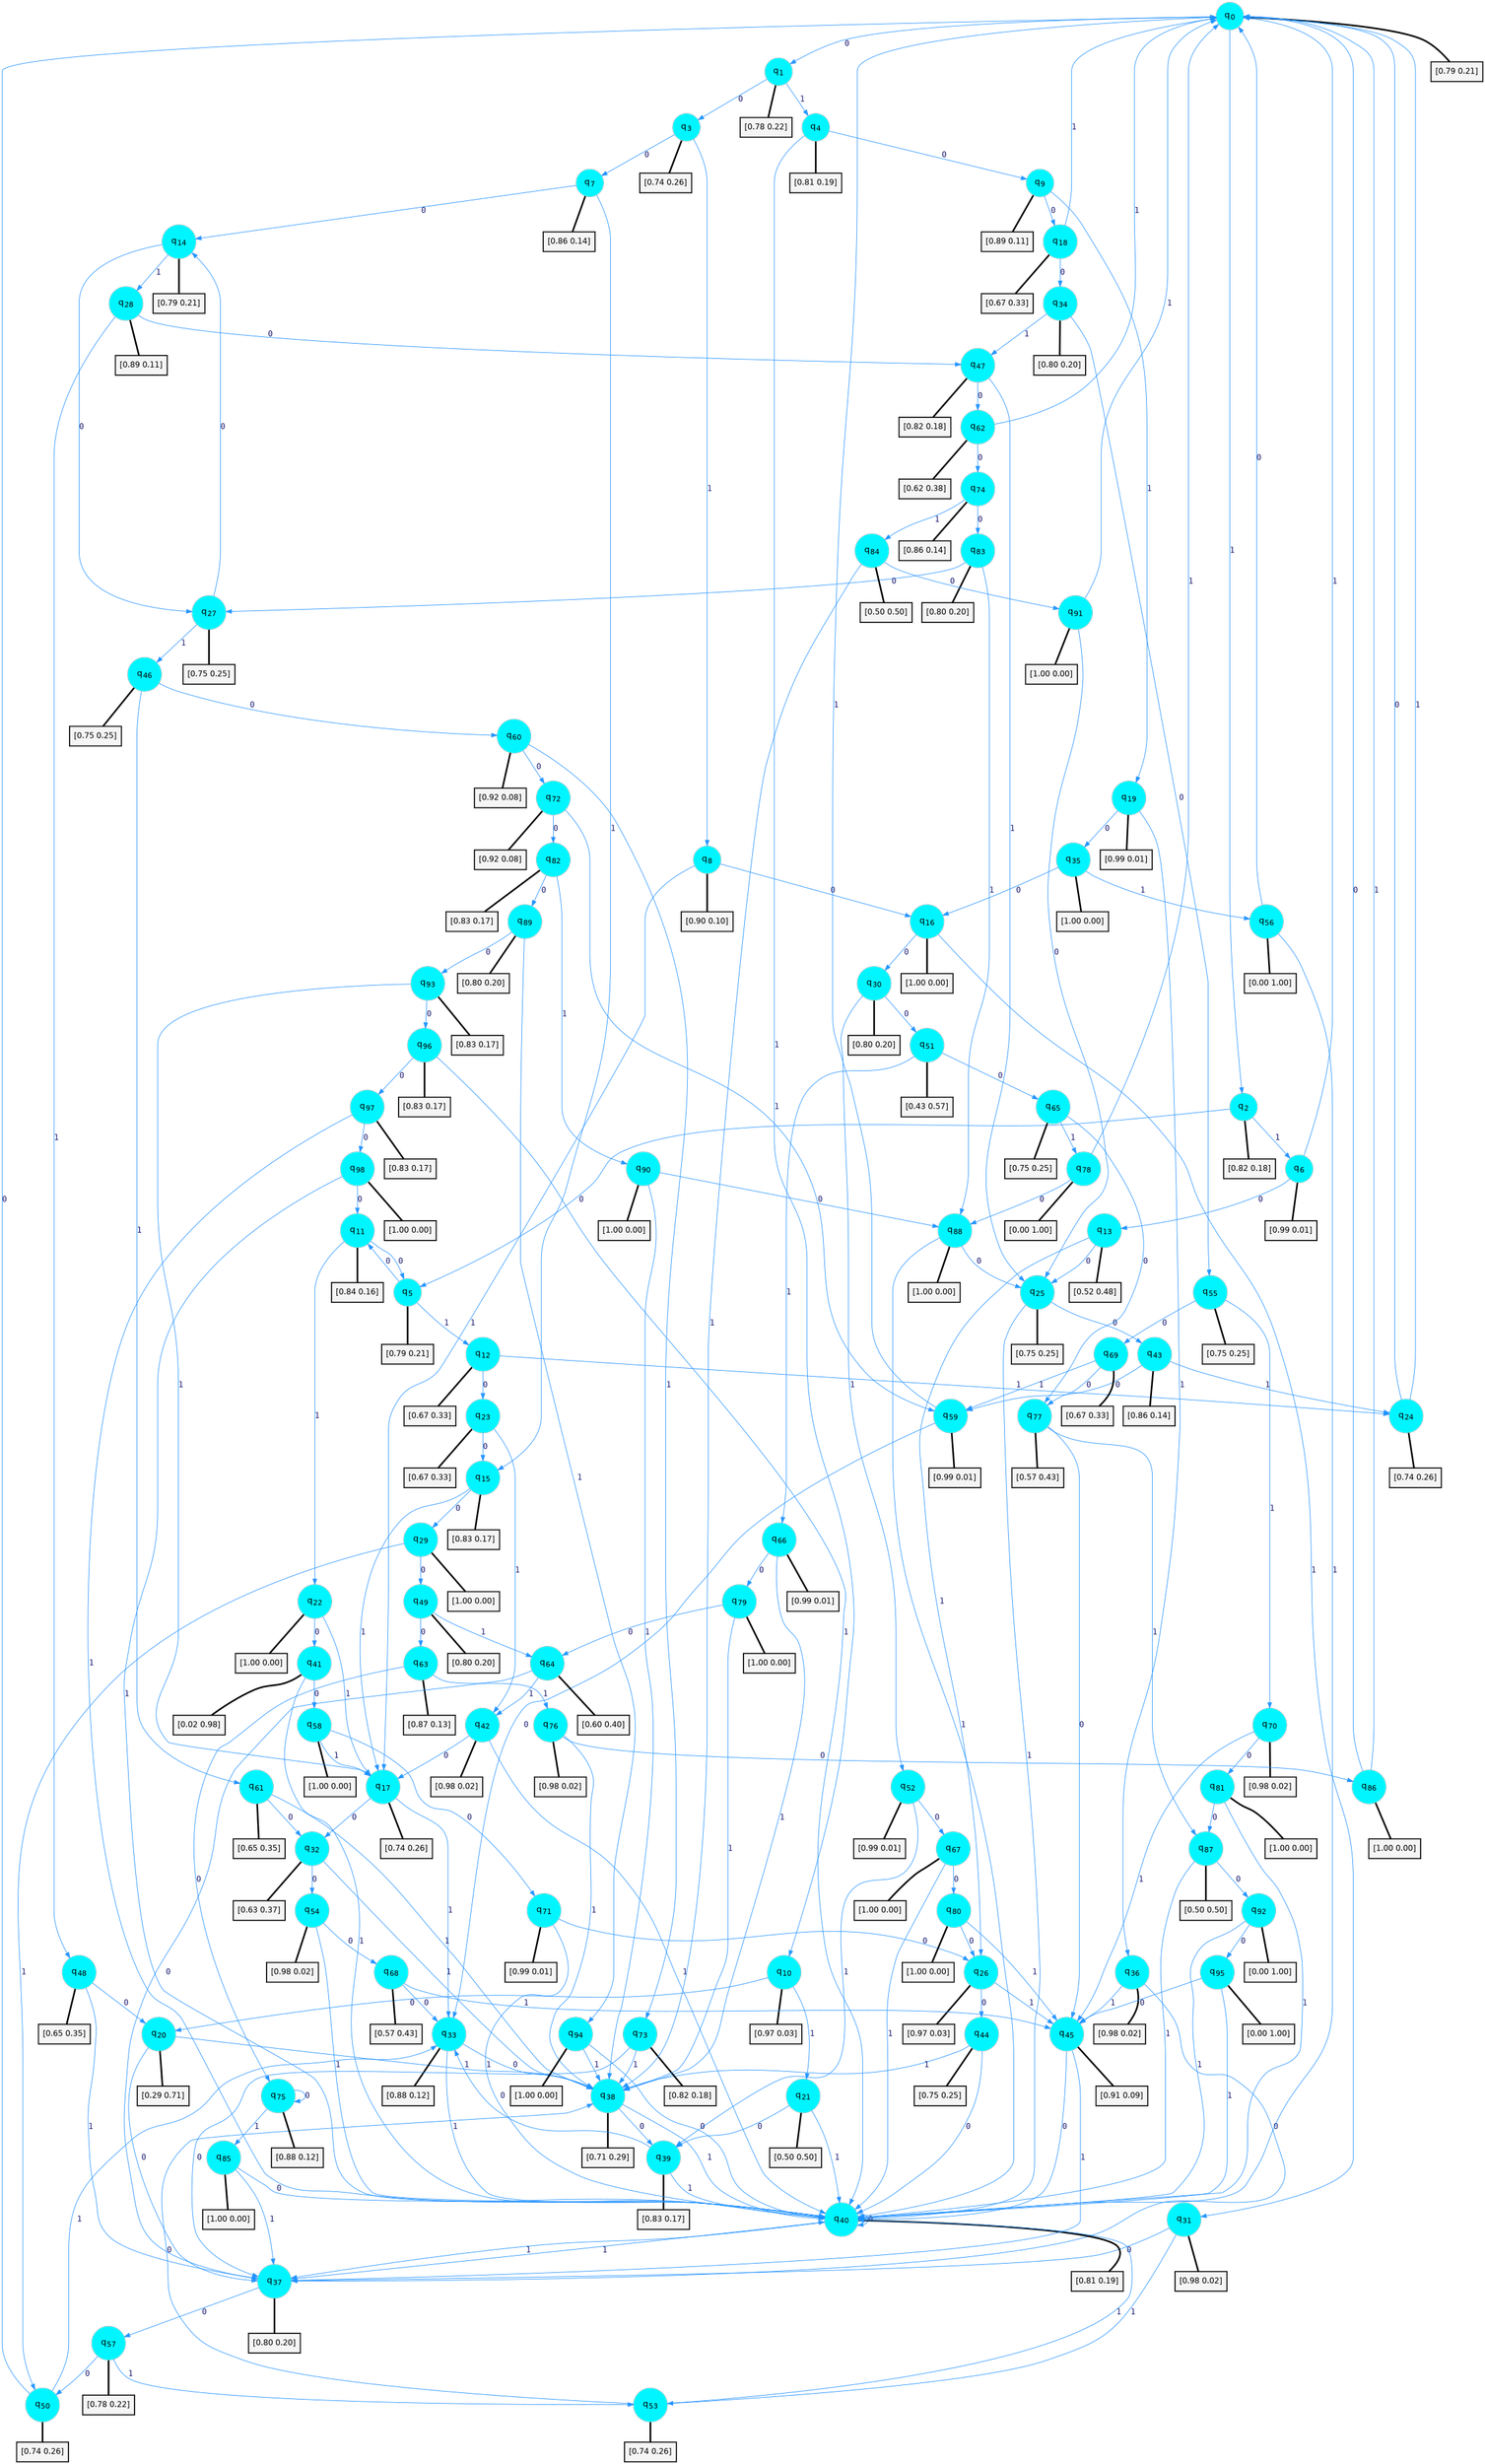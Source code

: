 digraph G {
graph [
bgcolor=transparent, dpi=300, rankdir=TD, size="40,25"];
node [
color=gray, fillcolor=turquoise1, fontcolor=black, fontname=Helvetica, fontsize=16, fontweight=bold, shape=circle, style=filled];
edge [
arrowsize=1, color=dodgerblue1, fontcolor=midnightblue, fontname=courier, fontweight=bold, penwidth=1, style=solid, weight=20];
0[label=<q<SUB>0</SUB>>];
1[label=<q<SUB>1</SUB>>];
2[label=<q<SUB>2</SUB>>];
3[label=<q<SUB>3</SUB>>];
4[label=<q<SUB>4</SUB>>];
5[label=<q<SUB>5</SUB>>];
6[label=<q<SUB>6</SUB>>];
7[label=<q<SUB>7</SUB>>];
8[label=<q<SUB>8</SUB>>];
9[label=<q<SUB>9</SUB>>];
10[label=<q<SUB>10</SUB>>];
11[label=<q<SUB>11</SUB>>];
12[label=<q<SUB>12</SUB>>];
13[label=<q<SUB>13</SUB>>];
14[label=<q<SUB>14</SUB>>];
15[label=<q<SUB>15</SUB>>];
16[label=<q<SUB>16</SUB>>];
17[label=<q<SUB>17</SUB>>];
18[label=<q<SUB>18</SUB>>];
19[label=<q<SUB>19</SUB>>];
20[label=<q<SUB>20</SUB>>];
21[label=<q<SUB>21</SUB>>];
22[label=<q<SUB>22</SUB>>];
23[label=<q<SUB>23</SUB>>];
24[label=<q<SUB>24</SUB>>];
25[label=<q<SUB>25</SUB>>];
26[label=<q<SUB>26</SUB>>];
27[label=<q<SUB>27</SUB>>];
28[label=<q<SUB>28</SUB>>];
29[label=<q<SUB>29</SUB>>];
30[label=<q<SUB>30</SUB>>];
31[label=<q<SUB>31</SUB>>];
32[label=<q<SUB>32</SUB>>];
33[label=<q<SUB>33</SUB>>];
34[label=<q<SUB>34</SUB>>];
35[label=<q<SUB>35</SUB>>];
36[label=<q<SUB>36</SUB>>];
37[label=<q<SUB>37</SUB>>];
38[label=<q<SUB>38</SUB>>];
39[label=<q<SUB>39</SUB>>];
40[label=<q<SUB>40</SUB>>];
41[label=<q<SUB>41</SUB>>];
42[label=<q<SUB>42</SUB>>];
43[label=<q<SUB>43</SUB>>];
44[label=<q<SUB>44</SUB>>];
45[label=<q<SUB>45</SUB>>];
46[label=<q<SUB>46</SUB>>];
47[label=<q<SUB>47</SUB>>];
48[label=<q<SUB>48</SUB>>];
49[label=<q<SUB>49</SUB>>];
50[label=<q<SUB>50</SUB>>];
51[label=<q<SUB>51</SUB>>];
52[label=<q<SUB>52</SUB>>];
53[label=<q<SUB>53</SUB>>];
54[label=<q<SUB>54</SUB>>];
55[label=<q<SUB>55</SUB>>];
56[label=<q<SUB>56</SUB>>];
57[label=<q<SUB>57</SUB>>];
58[label=<q<SUB>58</SUB>>];
59[label=<q<SUB>59</SUB>>];
60[label=<q<SUB>60</SUB>>];
61[label=<q<SUB>61</SUB>>];
62[label=<q<SUB>62</SUB>>];
63[label=<q<SUB>63</SUB>>];
64[label=<q<SUB>64</SUB>>];
65[label=<q<SUB>65</SUB>>];
66[label=<q<SUB>66</SUB>>];
67[label=<q<SUB>67</SUB>>];
68[label=<q<SUB>68</SUB>>];
69[label=<q<SUB>69</SUB>>];
70[label=<q<SUB>70</SUB>>];
71[label=<q<SUB>71</SUB>>];
72[label=<q<SUB>72</SUB>>];
73[label=<q<SUB>73</SUB>>];
74[label=<q<SUB>74</SUB>>];
75[label=<q<SUB>75</SUB>>];
76[label=<q<SUB>76</SUB>>];
77[label=<q<SUB>77</SUB>>];
78[label=<q<SUB>78</SUB>>];
79[label=<q<SUB>79</SUB>>];
80[label=<q<SUB>80</SUB>>];
81[label=<q<SUB>81</SUB>>];
82[label=<q<SUB>82</SUB>>];
83[label=<q<SUB>83</SUB>>];
84[label=<q<SUB>84</SUB>>];
85[label=<q<SUB>85</SUB>>];
86[label=<q<SUB>86</SUB>>];
87[label=<q<SUB>87</SUB>>];
88[label=<q<SUB>88</SUB>>];
89[label=<q<SUB>89</SUB>>];
90[label=<q<SUB>90</SUB>>];
91[label=<q<SUB>91</SUB>>];
92[label=<q<SUB>92</SUB>>];
93[label=<q<SUB>93</SUB>>];
94[label=<q<SUB>94</SUB>>];
95[label=<q<SUB>95</SUB>>];
96[label=<q<SUB>96</SUB>>];
97[label=<q<SUB>97</SUB>>];
98[label=<q<SUB>98</SUB>>];
99[label="[0.79 0.21]", shape=box,fontcolor=black, fontname=Helvetica, fontsize=14, penwidth=2, fillcolor=whitesmoke,color=black];
100[label="[0.78 0.22]", shape=box,fontcolor=black, fontname=Helvetica, fontsize=14, penwidth=2, fillcolor=whitesmoke,color=black];
101[label="[0.82 0.18]", shape=box,fontcolor=black, fontname=Helvetica, fontsize=14, penwidth=2, fillcolor=whitesmoke,color=black];
102[label="[0.74 0.26]", shape=box,fontcolor=black, fontname=Helvetica, fontsize=14, penwidth=2, fillcolor=whitesmoke,color=black];
103[label="[0.81 0.19]", shape=box,fontcolor=black, fontname=Helvetica, fontsize=14, penwidth=2, fillcolor=whitesmoke,color=black];
104[label="[0.79 0.21]", shape=box,fontcolor=black, fontname=Helvetica, fontsize=14, penwidth=2, fillcolor=whitesmoke,color=black];
105[label="[0.99 0.01]", shape=box,fontcolor=black, fontname=Helvetica, fontsize=14, penwidth=2, fillcolor=whitesmoke,color=black];
106[label="[0.86 0.14]", shape=box,fontcolor=black, fontname=Helvetica, fontsize=14, penwidth=2, fillcolor=whitesmoke,color=black];
107[label="[0.90 0.10]", shape=box,fontcolor=black, fontname=Helvetica, fontsize=14, penwidth=2, fillcolor=whitesmoke,color=black];
108[label="[0.89 0.11]", shape=box,fontcolor=black, fontname=Helvetica, fontsize=14, penwidth=2, fillcolor=whitesmoke,color=black];
109[label="[0.97 0.03]", shape=box,fontcolor=black, fontname=Helvetica, fontsize=14, penwidth=2, fillcolor=whitesmoke,color=black];
110[label="[0.84 0.16]", shape=box,fontcolor=black, fontname=Helvetica, fontsize=14, penwidth=2, fillcolor=whitesmoke,color=black];
111[label="[0.67 0.33]", shape=box,fontcolor=black, fontname=Helvetica, fontsize=14, penwidth=2, fillcolor=whitesmoke,color=black];
112[label="[0.52 0.48]", shape=box,fontcolor=black, fontname=Helvetica, fontsize=14, penwidth=2, fillcolor=whitesmoke,color=black];
113[label="[0.79 0.21]", shape=box,fontcolor=black, fontname=Helvetica, fontsize=14, penwidth=2, fillcolor=whitesmoke,color=black];
114[label="[0.83 0.17]", shape=box,fontcolor=black, fontname=Helvetica, fontsize=14, penwidth=2, fillcolor=whitesmoke,color=black];
115[label="[1.00 0.00]", shape=box,fontcolor=black, fontname=Helvetica, fontsize=14, penwidth=2, fillcolor=whitesmoke,color=black];
116[label="[0.74 0.26]", shape=box,fontcolor=black, fontname=Helvetica, fontsize=14, penwidth=2, fillcolor=whitesmoke,color=black];
117[label="[0.67 0.33]", shape=box,fontcolor=black, fontname=Helvetica, fontsize=14, penwidth=2, fillcolor=whitesmoke,color=black];
118[label="[0.99 0.01]", shape=box,fontcolor=black, fontname=Helvetica, fontsize=14, penwidth=2, fillcolor=whitesmoke,color=black];
119[label="[0.29 0.71]", shape=box,fontcolor=black, fontname=Helvetica, fontsize=14, penwidth=2, fillcolor=whitesmoke,color=black];
120[label="[0.50 0.50]", shape=box,fontcolor=black, fontname=Helvetica, fontsize=14, penwidth=2, fillcolor=whitesmoke,color=black];
121[label="[1.00 0.00]", shape=box,fontcolor=black, fontname=Helvetica, fontsize=14, penwidth=2, fillcolor=whitesmoke,color=black];
122[label="[0.67 0.33]", shape=box,fontcolor=black, fontname=Helvetica, fontsize=14, penwidth=2, fillcolor=whitesmoke,color=black];
123[label="[0.74 0.26]", shape=box,fontcolor=black, fontname=Helvetica, fontsize=14, penwidth=2, fillcolor=whitesmoke,color=black];
124[label="[0.75 0.25]", shape=box,fontcolor=black, fontname=Helvetica, fontsize=14, penwidth=2, fillcolor=whitesmoke,color=black];
125[label="[0.97 0.03]", shape=box,fontcolor=black, fontname=Helvetica, fontsize=14, penwidth=2, fillcolor=whitesmoke,color=black];
126[label="[0.75 0.25]", shape=box,fontcolor=black, fontname=Helvetica, fontsize=14, penwidth=2, fillcolor=whitesmoke,color=black];
127[label="[0.89 0.11]", shape=box,fontcolor=black, fontname=Helvetica, fontsize=14, penwidth=2, fillcolor=whitesmoke,color=black];
128[label="[1.00 0.00]", shape=box,fontcolor=black, fontname=Helvetica, fontsize=14, penwidth=2, fillcolor=whitesmoke,color=black];
129[label="[0.80 0.20]", shape=box,fontcolor=black, fontname=Helvetica, fontsize=14, penwidth=2, fillcolor=whitesmoke,color=black];
130[label="[0.98 0.02]", shape=box,fontcolor=black, fontname=Helvetica, fontsize=14, penwidth=2, fillcolor=whitesmoke,color=black];
131[label="[0.63 0.37]", shape=box,fontcolor=black, fontname=Helvetica, fontsize=14, penwidth=2, fillcolor=whitesmoke,color=black];
132[label="[0.88 0.12]", shape=box,fontcolor=black, fontname=Helvetica, fontsize=14, penwidth=2, fillcolor=whitesmoke,color=black];
133[label="[0.80 0.20]", shape=box,fontcolor=black, fontname=Helvetica, fontsize=14, penwidth=2, fillcolor=whitesmoke,color=black];
134[label="[1.00 0.00]", shape=box,fontcolor=black, fontname=Helvetica, fontsize=14, penwidth=2, fillcolor=whitesmoke,color=black];
135[label="[0.98 0.02]", shape=box,fontcolor=black, fontname=Helvetica, fontsize=14, penwidth=2, fillcolor=whitesmoke,color=black];
136[label="[0.80 0.20]", shape=box,fontcolor=black, fontname=Helvetica, fontsize=14, penwidth=2, fillcolor=whitesmoke,color=black];
137[label="[0.71 0.29]", shape=box,fontcolor=black, fontname=Helvetica, fontsize=14, penwidth=2, fillcolor=whitesmoke,color=black];
138[label="[0.83 0.17]", shape=box,fontcolor=black, fontname=Helvetica, fontsize=14, penwidth=2, fillcolor=whitesmoke,color=black];
139[label="[0.81 0.19]", shape=box,fontcolor=black, fontname=Helvetica, fontsize=14, penwidth=2, fillcolor=whitesmoke,color=black];
140[label="[0.02 0.98]", shape=box,fontcolor=black, fontname=Helvetica, fontsize=14, penwidth=2, fillcolor=whitesmoke,color=black];
141[label="[0.98 0.02]", shape=box,fontcolor=black, fontname=Helvetica, fontsize=14, penwidth=2, fillcolor=whitesmoke,color=black];
142[label="[0.86 0.14]", shape=box,fontcolor=black, fontname=Helvetica, fontsize=14, penwidth=2, fillcolor=whitesmoke,color=black];
143[label="[0.75 0.25]", shape=box,fontcolor=black, fontname=Helvetica, fontsize=14, penwidth=2, fillcolor=whitesmoke,color=black];
144[label="[0.91 0.09]", shape=box,fontcolor=black, fontname=Helvetica, fontsize=14, penwidth=2, fillcolor=whitesmoke,color=black];
145[label="[0.75 0.25]", shape=box,fontcolor=black, fontname=Helvetica, fontsize=14, penwidth=2, fillcolor=whitesmoke,color=black];
146[label="[0.82 0.18]", shape=box,fontcolor=black, fontname=Helvetica, fontsize=14, penwidth=2, fillcolor=whitesmoke,color=black];
147[label="[0.65 0.35]", shape=box,fontcolor=black, fontname=Helvetica, fontsize=14, penwidth=2, fillcolor=whitesmoke,color=black];
148[label="[0.80 0.20]", shape=box,fontcolor=black, fontname=Helvetica, fontsize=14, penwidth=2, fillcolor=whitesmoke,color=black];
149[label="[0.74 0.26]", shape=box,fontcolor=black, fontname=Helvetica, fontsize=14, penwidth=2, fillcolor=whitesmoke,color=black];
150[label="[0.43 0.57]", shape=box,fontcolor=black, fontname=Helvetica, fontsize=14, penwidth=2, fillcolor=whitesmoke,color=black];
151[label="[0.99 0.01]", shape=box,fontcolor=black, fontname=Helvetica, fontsize=14, penwidth=2, fillcolor=whitesmoke,color=black];
152[label="[0.74 0.26]", shape=box,fontcolor=black, fontname=Helvetica, fontsize=14, penwidth=2, fillcolor=whitesmoke,color=black];
153[label="[0.98 0.02]", shape=box,fontcolor=black, fontname=Helvetica, fontsize=14, penwidth=2, fillcolor=whitesmoke,color=black];
154[label="[0.75 0.25]", shape=box,fontcolor=black, fontname=Helvetica, fontsize=14, penwidth=2, fillcolor=whitesmoke,color=black];
155[label="[0.00 1.00]", shape=box,fontcolor=black, fontname=Helvetica, fontsize=14, penwidth=2, fillcolor=whitesmoke,color=black];
156[label="[0.78 0.22]", shape=box,fontcolor=black, fontname=Helvetica, fontsize=14, penwidth=2, fillcolor=whitesmoke,color=black];
157[label="[1.00 0.00]", shape=box,fontcolor=black, fontname=Helvetica, fontsize=14, penwidth=2, fillcolor=whitesmoke,color=black];
158[label="[0.99 0.01]", shape=box,fontcolor=black, fontname=Helvetica, fontsize=14, penwidth=2, fillcolor=whitesmoke,color=black];
159[label="[0.92 0.08]", shape=box,fontcolor=black, fontname=Helvetica, fontsize=14, penwidth=2, fillcolor=whitesmoke,color=black];
160[label="[0.65 0.35]", shape=box,fontcolor=black, fontname=Helvetica, fontsize=14, penwidth=2, fillcolor=whitesmoke,color=black];
161[label="[0.62 0.38]", shape=box,fontcolor=black, fontname=Helvetica, fontsize=14, penwidth=2, fillcolor=whitesmoke,color=black];
162[label="[0.87 0.13]", shape=box,fontcolor=black, fontname=Helvetica, fontsize=14, penwidth=2, fillcolor=whitesmoke,color=black];
163[label="[0.60 0.40]", shape=box,fontcolor=black, fontname=Helvetica, fontsize=14, penwidth=2, fillcolor=whitesmoke,color=black];
164[label="[0.75 0.25]", shape=box,fontcolor=black, fontname=Helvetica, fontsize=14, penwidth=2, fillcolor=whitesmoke,color=black];
165[label="[0.99 0.01]", shape=box,fontcolor=black, fontname=Helvetica, fontsize=14, penwidth=2, fillcolor=whitesmoke,color=black];
166[label="[1.00 0.00]", shape=box,fontcolor=black, fontname=Helvetica, fontsize=14, penwidth=2, fillcolor=whitesmoke,color=black];
167[label="[0.57 0.43]", shape=box,fontcolor=black, fontname=Helvetica, fontsize=14, penwidth=2, fillcolor=whitesmoke,color=black];
168[label="[0.67 0.33]", shape=box,fontcolor=black, fontname=Helvetica, fontsize=14, penwidth=2, fillcolor=whitesmoke,color=black];
169[label="[0.98 0.02]", shape=box,fontcolor=black, fontname=Helvetica, fontsize=14, penwidth=2, fillcolor=whitesmoke,color=black];
170[label="[0.99 0.01]", shape=box,fontcolor=black, fontname=Helvetica, fontsize=14, penwidth=2, fillcolor=whitesmoke,color=black];
171[label="[0.92 0.08]", shape=box,fontcolor=black, fontname=Helvetica, fontsize=14, penwidth=2, fillcolor=whitesmoke,color=black];
172[label="[0.82 0.18]", shape=box,fontcolor=black, fontname=Helvetica, fontsize=14, penwidth=2, fillcolor=whitesmoke,color=black];
173[label="[0.86 0.14]", shape=box,fontcolor=black, fontname=Helvetica, fontsize=14, penwidth=2, fillcolor=whitesmoke,color=black];
174[label="[0.88 0.12]", shape=box,fontcolor=black, fontname=Helvetica, fontsize=14, penwidth=2, fillcolor=whitesmoke,color=black];
175[label="[0.98 0.02]", shape=box,fontcolor=black, fontname=Helvetica, fontsize=14, penwidth=2, fillcolor=whitesmoke,color=black];
176[label="[0.57 0.43]", shape=box,fontcolor=black, fontname=Helvetica, fontsize=14, penwidth=2, fillcolor=whitesmoke,color=black];
177[label="[0.00 1.00]", shape=box,fontcolor=black, fontname=Helvetica, fontsize=14, penwidth=2, fillcolor=whitesmoke,color=black];
178[label="[1.00 0.00]", shape=box,fontcolor=black, fontname=Helvetica, fontsize=14, penwidth=2, fillcolor=whitesmoke,color=black];
179[label="[1.00 0.00]", shape=box,fontcolor=black, fontname=Helvetica, fontsize=14, penwidth=2, fillcolor=whitesmoke,color=black];
180[label="[1.00 0.00]", shape=box,fontcolor=black, fontname=Helvetica, fontsize=14, penwidth=2, fillcolor=whitesmoke,color=black];
181[label="[0.83 0.17]", shape=box,fontcolor=black, fontname=Helvetica, fontsize=14, penwidth=2, fillcolor=whitesmoke,color=black];
182[label="[0.80 0.20]", shape=box,fontcolor=black, fontname=Helvetica, fontsize=14, penwidth=2, fillcolor=whitesmoke,color=black];
183[label="[0.50 0.50]", shape=box,fontcolor=black, fontname=Helvetica, fontsize=14, penwidth=2, fillcolor=whitesmoke,color=black];
184[label="[1.00 0.00]", shape=box,fontcolor=black, fontname=Helvetica, fontsize=14, penwidth=2, fillcolor=whitesmoke,color=black];
185[label="[1.00 0.00]", shape=box,fontcolor=black, fontname=Helvetica, fontsize=14, penwidth=2, fillcolor=whitesmoke,color=black];
186[label="[0.50 0.50]", shape=box,fontcolor=black, fontname=Helvetica, fontsize=14, penwidth=2, fillcolor=whitesmoke,color=black];
187[label="[1.00 0.00]", shape=box,fontcolor=black, fontname=Helvetica, fontsize=14, penwidth=2, fillcolor=whitesmoke,color=black];
188[label="[0.80 0.20]", shape=box,fontcolor=black, fontname=Helvetica, fontsize=14, penwidth=2, fillcolor=whitesmoke,color=black];
189[label="[1.00 0.00]", shape=box,fontcolor=black, fontname=Helvetica, fontsize=14, penwidth=2, fillcolor=whitesmoke,color=black];
190[label="[1.00 0.00]", shape=box,fontcolor=black, fontname=Helvetica, fontsize=14, penwidth=2, fillcolor=whitesmoke,color=black];
191[label="[0.00 1.00]", shape=box,fontcolor=black, fontname=Helvetica, fontsize=14, penwidth=2, fillcolor=whitesmoke,color=black];
192[label="[0.83 0.17]", shape=box,fontcolor=black, fontname=Helvetica, fontsize=14, penwidth=2, fillcolor=whitesmoke,color=black];
193[label="[1.00 0.00]", shape=box,fontcolor=black, fontname=Helvetica, fontsize=14, penwidth=2, fillcolor=whitesmoke,color=black];
194[label="[0.00 1.00]", shape=box,fontcolor=black, fontname=Helvetica, fontsize=14, penwidth=2, fillcolor=whitesmoke,color=black];
195[label="[0.83 0.17]", shape=box,fontcolor=black, fontname=Helvetica, fontsize=14, penwidth=2, fillcolor=whitesmoke,color=black];
196[label="[0.83 0.17]", shape=box,fontcolor=black, fontname=Helvetica, fontsize=14, penwidth=2, fillcolor=whitesmoke,color=black];
197[label="[1.00 0.00]", shape=box,fontcolor=black, fontname=Helvetica, fontsize=14, penwidth=2, fillcolor=whitesmoke,color=black];
0->1 [label=0];
0->2 [label=1];
0->99 [arrowhead=none, penwidth=3,color=black];
1->3 [label=0];
1->4 [label=1];
1->100 [arrowhead=none, penwidth=3,color=black];
2->5 [label=0];
2->6 [label=1];
2->101 [arrowhead=none, penwidth=3,color=black];
3->7 [label=0];
3->8 [label=1];
3->102 [arrowhead=none, penwidth=3,color=black];
4->9 [label=0];
4->10 [label=1];
4->103 [arrowhead=none, penwidth=3,color=black];
5->11 [label=0];
5->12 [label=1];
5->104 [arrowhead=none, penwidth=3,color=black];
6->13 [label=0];
6->0 [label=1];
6->105 [arrowhead=none, penwidth=3,color=black];
7->14 [label=0];
7->15 [label=1];
7->106 [arrowhead=none, penwidth=3,color=black];
8->16 [label=0];
8->17 [label=1];
8->107 [arrowhead=none, penwidth=3,color=black];
9->18 [label=0];
9->19 [label=1];
9->108 [arrowhead=none, penwidth=3,color=black];
10->20 [label=0];
10->21 [label=1];
10->109 [arrowhead=none, penwidth=3,color=black];
11->5 [label=0];
11->22 [label=1];
11->110 [arrowhead=none, penwidth=3,color=black];
12->23 [label=0];
12->24 [label=1];
12->111 [arrowhead=none, penwidth=3,color=black];
13->25 [label=0];
13->26 [label=1];
13->112 [arrowhead=none, penwidth=3,color=black];
14->27 [label=0];
14->28 [label=1];
14->113 [arrowhead=none, penwidth=3,color=black];
15->29 [label=0];
15->17 [label=1];
15->114 [arrowhead=none, penwidth=3,color=black];
16->30 [label=0];
16->31 [label=1];
16->115 [arrowhead=none, penwidth=3,color=black];
17->32 [label=0];
17->33 [label=1];
17->116 [arrowhead=none, penwidth=3,color=black];
18->34 [label=0];
18->0 [label=1];
18->117 [arrowhead=none, penwidth=3,color=black];
19->35 [label=0];
19->36 [label=1];
19->118 [arrowhead=none, penwidth=3,color=black];
20->37 [label=0];
20->38 [label=1];
20->119 [arrowhead=none, penwidth=3,color=black];
21->39 [label=0];
21->40 [label=1];
21->120 [arrowhead=none, penwidth=3,color=black];
22->41 [label=0];
22->17 [label=1];
22->121 [arrowhead=none, penwidth=3,color=black];
23->15 [label=0];
23->42 [label=1];
23->122 [arrowhead=none, penwidth=3,color=black];
24->0 [label=0];
24->0 [label=1];
24->123 [arrowhead=none, penwidth=3,color=black];
25->43 [label=0];
25->40 [label=1];
25->124 [arrowhead=none, penwidth=3,color=black];
26->44 [label=0];
26->45 [label=1];
26->125 [arrowhead=none, penwidth=3,color=black];
27->14 [label=0];
27->46 [label=1];
27->126 [arrowhead=none, penwidth=3,color=black];
28->47 [label=0];
28->48 [label=1];
28->127 [arrowhead=none, penwidth=3,color=black];
29->49 [label=0];
29->50 [label=1];
29->128 [arrowhead=none, penwidth=3,color=black];
30->51 [label=0];
30->52 [label=1];
30->129 [arrowhead=none, penwidth=3,color=black];
31->37 [label=0];
31->53 [label=1];
31->130 [arrowhead=none, penwidth=3,color=black];
32->54 [label=0];
32->38 [label=1];
32->131 [arrowhead=none, penwidth=3,color=black];
33->38 [label=0];
33->40 [label=1];
33->132 [arrowhead=none, penwidth=3,color=black];
34->55 [label=0];
34->47 [label=1];
34->133 [arrowhead=none, penwidth=3,color=black];
35->16 [label=0];
35->56 [label=1];
35->134 [arrowhead=none, penwidth=3,color=black];
36->37 [label=0];
36->45 [label=1];
36->135 [arrowhead=none, penwidth=3,color=black];
37->57 [label=0];
37->40 [label=1];
37->136 [arrowhead=none, penwidth=3,color=black];
38->39 [label=0];
38->40 [label=1];
38->137 [arrowhead=none, penwidth=3,color=black];
39->33 [label=0];
39->40 [label=1];
39->138 [arrowhead=none, penwidth=3,color=black];
40->40 [label=0];
40->37 [label=1];
40->139 [arrowhead=none, penwidth=3,color=black];
41->58 [label=0];
41->40 [label=1];
41->140 [arrowhead=none, penwidth=3,color=black];
42->17 [label=0];
42->40 [label=1];
42->141 [arrowhead=none, penwidth=3,color=black];
43->59 [label=0];
43->24 [label=1];
43->142 [arrowhead=none, penwidth=3,color=black];
44->40 [label=0];
44->38 [label=1];
44->143 [arrowhead=none, penwidth=3,color=black];
45->40 [label=0];
45->37 [label=1];
45->144 [arrowhead=none, penwidth=3,color=black];
46->60 [label=0];
46->61 [label=1];
46->145 [arrowhead=none, penwidth=3,color=black];
47->62 [label=0];
47->25 [label=1];
47->146 [arrowhead=none, penwidth=3,color=black];
48->20 [label=0];
48->37 [label=1];
48->147 [arrowhead=none, penwidth=3,color=black];
49->63 [label=0];
49->64 [label=1];
49->148 [arrowhead=none, penwidth=3,color=black];
50->0 [label=0];
50->33 [label=1];
50->149 [arrowhead=none, penwidth=3,color=black];
51->65 [label=0];
51->66 [label=1];
51->150 [arrowhead=none, penwidth=3,color=black];
52->67 [label=0];
52->39 [label=1];
52->151 [arrowhead=none, penwidth=3,color=black];
53->38 [label=0];
53->40 [label=1];
53->152 [arrowhead=none, penwidth=3,color=black];
54->68 [label=0];
54->40 [label=1];
54->153 [arrowhead=none, penwidth=3,color=black];
55->69 [label=0];
55->70 [label=1];
55->154 [arrowhead=none, penwidth=3,color=black];
56->0 [label=0];
56->40 [label=1];
56->155 [arrowhead=none, penwidth=3,color=black];
57->50 [label=0];
57->53 [label=1];
57->156 [arrowhead=none, penwidth=3,color=black];
58->71 [label=0];
58->17 [label=1];
58->157 [arrowhead=none, penwidth=3,color=black];
59->33 [label=0];
59->0 [label=1];
59->158 [arrowhead=none, penwidth=3,color=black];
60->72 [label=0];
60->73 [label=1];
60->159 [arrowhead=none, penwidth=3,color=black];
61->32 [label=0];
61->38 [label=1];
61->160 [arrowhead=none, penwidth=3,color=black];
62->74 [label=0];
62->0 [label=1];
62->161 [arrowhead=none, penwidth=3,color=black];
63->75 [label=0];
63->76 [label=1];
63->162 [arrowhead=none, penwidth=3,color=black];
64->37 [label=0];
64->42 [label=1];
64->163 [arrowhead=none, penwidth=3,color=black];
65->77 [label=0];
65->78 [label=1];
65->164 [arrowhead=none, penwidth=3,color=black];
66->79 [label=0];
66->38 [label=1];
66->165 [arrowhead=none, penwidth=3,color=black];
67->80 [label=0];
67->40 [label=1];
67->166 [arrowhead=none, penwidth=3,color=black];
68->33 [label=0];
68->45 [label=1];
68->167 [arrowhead=none, penwidth=3,color=black];
69->77 [label=0];
69->59 [label=1];
69->168 [arrowhead=none, penwidth=3,color=black];
70->81 [label=0];
70->45 [label=1];
70->169 [arrowhead=none, penwidth=3,color=black];
71->26 [label=0];
71->40 [label=1];
71->170 [arrowhead=none, penwidth=3,color=black];
72->82 [label=0];
72->59 [label=1];
72->171 [arrowhead=none, penwidth=3,color=black];
73->37 [label=0];
73->38 [label=1];
73->172 [arrowhead=none, penwidth=3,color=black];
74->83 [label=0];
74->84 [label=1];
74->173 [arrowhead=none, penwidth=3,color=black];
75->75 [label=0];
75->85 [label=1];
75->174 [arrowhead=none, penwidth=3,color=black];
76->86 [label=0];
76->38 [label=1];
76->175 [arrowhead=none, penwidth=3,color=black];
77->45 [label=0];
77->87 [label=1];
77->176 [arrowhead=none, penwidth=3,color=black];
78->88 [label=0];
78->0 [label=1];
78->177 [arrowhead=none, penwidth=3,color=black];
79->64 [label=0];
79->38 [label=1];
79->178 [arrowhead=none, penwidth=3,color=black];
80->26 [label=0];
80->45 [label=1];
80->179 [arrowhead=none, penwidth=3,color=black];
81->87 [label=0];
81->40 [label=1];
81->180 [arrowhead=none, penwidth=3,color=black];
82->89 [label=0];
82->90 [label=1];
82->181 [arrowhead=none, penwidth=3,color=black];
83->27 [label=0];
83->88 [label=1];
83->182 [arrowhead=none, penwidth=3,color=black];
84->91 [label=0];
84->38 [label=1];
84->183 [arrowhead=none, penwidth=3,color=black];
85->40 [label=0];
85->37 [label=1];
85->184 [arrowhead=none, penwidth=3,color=black];
86->0 [label=0];
86->0 [label=1];
86->185 [arrowhead=none, penwidth=3,color=black];
87->92 [label=0];
87->40 [label=1];
87->186 [arrowhead=none, penwidth=3,color=black];
88->25 [label=0];
88->40 [label=1];
88->187 [arrowhead=none, penwidth=3,color=black];
89->93 [label=0];
89->94 [label=1];
89->188 [arrowhead=none, penwidth=3,color=black];
90->88 [label=0];
90->38 [label=1];
90->189 [arrowhead=none, penwidth=3,color=black];
91->25 [label=0];
91->0 [label=1];
91->190 [arrowhead=none, penwidth=3,color=black];
92->95 [label=0];
92->40 [label=1];
92->191 [arrowhead=none, penwidth=3,color=black];
93->96 [label=0];
93->17 [label=1];
93->192 [arrowhead=none, penwidth=3,color=black];
94->40 [label=0];
94->38 [label=1];
94->193 [arrowhead=none, penwidth=3,color=black];
95->45 [label=0];
95->40 [label=1];
95->194 [arrowhead=none, penwidth=3,color=black];
96->97 [label=0];
96->40 [label=1];
96->195 [arrowhead=none, penwidth=3,color=black];
97->98 [label=0];
97->40 [label=1];
97->196 [arrowhead=none, penwidth=3,color=black];
98->11 [label=0];
98->40 [label=1];
98->197 [arrowhead=none, penwidth=3,color=black];
}
